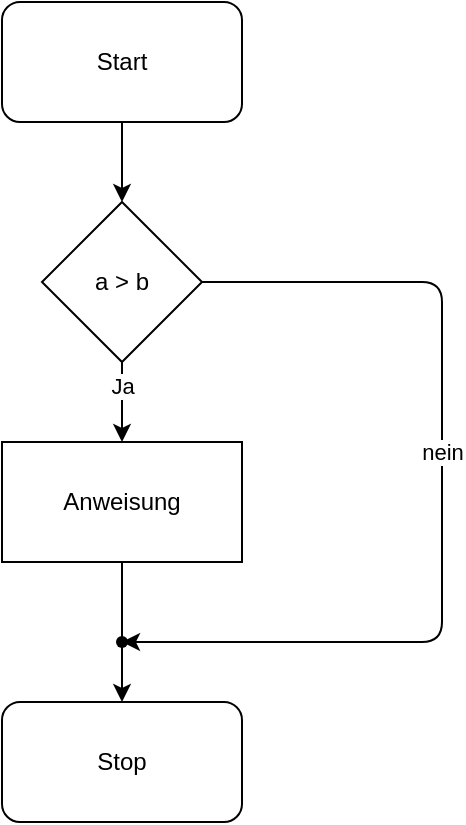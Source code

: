 <mxfile>
    <diagram id="ay4PgDP19M-thZAXrY4s" name="IF">
        <mxGraphModel dx="944" dy="501" grid="1" gridSize="10" guides="1" tooltips="1" connect="1" arrows="1" fold="1" page="1" pageScale="1" pageWidth="827" pageHeight="1169" math="0" shadow="0">
            <root>
                <mxCell id="0"/>
                <mxCell id="1" parent="0"/>
                <mxCell id="6" value="" style="edgeStyle=none;html=1;" edge="1" parent="1" source="2" target="4">
                    <mxGeometry relative="1" as="geometry"/>
                </mxCell>
                <mxCell id="2" value="Start" style="rounded=1;whiteSpace=wrap;html=1;" vertex="1" parent="1">
                    <mxGeometry x="220" y="20" width="120" height="60" as="geometry"/>
                </mxCell>
                <mxCell id="9" value="" style="edgeStyle=none;html=1;startArrow=none;" edge="1" parent="1" source="13" target="5">
                    <mxGeometry relative="1" as="geometry"/>
                </mxCell>
                <mxCell id="3" value="Anweisung" style="rounded=0;whiteSpace=wrap;html=1;" vertex="1" parent="1">
                    <mxGeometry x="220" y="240" width="120" height="60" as="geometry"/>
                </mxCell>
                <mxCell id="7" value="" style="edgeStyle=none;html=1;" edge="1" parent="1" source="4" target="3">
                    <mxGeometry relative="1" as="geometry"/>
                </mxCell>
                <mxCell id="8" value="Ja" style="edgeLabel;html=1;align=center;verticalAlign=middle;resizable=0;points=[];" vertex="1" connectable="0" parent="7">
                    <mxGeometry x="-0.426" relative="1" as="geometry">
                        <mxPoint as="offset"/>
                    </mxGeometry>
                </mxCell>
                <mxCell id="14" value="" style="edgeStyle=none;html=1;entryX=0.617;entryY=0.47;entryDx=0;entryDy=0;entryPerimeter=0;" edge="1" parent="1" source="4" target="13">
                    <mxGeometry relative="1" as="geometry">
                        <mxPoint x="470" y="360" as="targetPoint"/>
                        <Array as="points">
                            <mxPoint x="440" y="160"/>
                            <mxPoint x="440" y="340"/>
                        </Array>
                    </mxGeometry>
                </mxCell>
                <mxCell id="16" value="nein" style="edgeLabel;html=1;align=center;verticalAlign=middle;resizable=0;points=[];" vertex="1" connectable="0" parent="14">
                    <mxGeometry x="-0.113" relative="1" as="geometry">
                        <mxPoint y="1" as="offset"/>
                    </mxGeometry>
                </mxCell>
                <mxCell id="4" value="a &amp;gt; b" style="rhombus;whiteSpace=wrap;html=1;" vertex="1" parent="1">
                    <mxGeometry x="240" y="120" width="80" height="80" as="geometry"/>
                </mxCell>
                <mxCell id="5" value="Stop" style="rounded=1;whiteSpace=wrap;html=1;" vertex="1" parent="1">
                    <mxGeometry x="220" y="370" width="120" height="60" as="geometry"/>
                </mxCell>
                <mxCell id="13" value="" style="shape=waypoint;sketch=0;size=6;pointerEvents=1;points=[];fillColor=default;resizable=0;rotatable=0;perimeter=centerPerimeter;snapToPoint=1;" vertex="1" parent="1">
                    <mxGeometry x="260" y="320" width="40" height="40" as="geometry"/>
                </mxCell>
                <mxCell id="15" value="" style="edgeStyle=none;html=1;endArrow=none;" edge="1" parent="1" source="3" target="13">
                    <mxGeometry relative="1" as="geometry">
                        <mxPoint x="280" y="300" as="sourcePoint"/>
                        <mxPoint x="280" y="370" as="targetPoint"/>
                    </mxGeometry>
                </mxCell>
            </root>
        </mxGraphModel>
    </diagram>
    <diagram name="IF_ELSE" id="NsHBAork6gkA8MiRtIZa">
        <mxGraphModel dx="944" dy="501" grid="1" gridSize="10" guides="1" tooltips="1" connect="1" arrows="1" fold="1" page="1" pageScale="1" pageWidth="827" pageHeight="1169" math="0" shadow="0">
            <root>
                <mxCell id="kFa9sKDXYtgOmey_jSdH-0"/>
                <mxCell id="kFa9sKDXYtgOmey_jSdH-1" parent="kFa9sKDXYtgOmey_jSdH-0"/>
                <mxCell id="kFa9sKDXYtgOmey_jSdH-2" value="" style="edgeStyle=none;html=1;" edge="1" parent="kFa9sKDXYtgOmey_jSdH-1" source="kFa9sKDXYtgOmey_jSdH-3" target="kFa9sKDXYtgOmey_jSdH-10">
                    <mxGeometry relative="1" as="geometry"/>
                </mxCell>
                <mxCell id="kFa9sKDXYtgOmey_jSdH-3" value="Start" style="rounded=1;whiteSpace=wrap;html=1;" vertex="1" parent="kFa9sKDXYtgOmey_jSdH-1">
                    <mxGeometry x="220" y="20" width="120" height="60" as="geometry"/>
                </mxCell>
                <mxCell id="kFa9sKDXYtgOmey_jSdH-16" value="" style="edgeStyle=none;html=1;" edge="1" parent="kFa9sKDXYtgOmey_jSdH-1" source="kFa9sKDXYtgOmey_jSdH-10" target="kFa9sKDXYtgOmey_jSdH-15">
                    <mxGeometry relative="1" as="geometry">
                        <Array as="points">
                            <mxPoint x="160" y="160"/>
                        </Array>
                    </mxGeometry>
                </mxCell>
                <mxCell id="kFa9sKDXYtgOmey_jSdH-18" value="Ja" style="edgeLabel;html=1;align=center;verticalAlign=middle;resizable=0;points=[];" vertex="1" connectable="0" parent="kFa9sKDXYtgOmey_jSdH-16">
                    <mxGeometry x="-0.314" y="-2" relative="1" as="geometry">
                        <mxPoint x="-1" as="offset"/>
                    </mxGeometry>
                </mxCell>
                <mxCell id="kFa9sKDXYtgOmey_jSdH-10" value="a &amp;gt; b" style="rhombus;whiteSpace=wrap;html=1;" vertex="1" parent="kFa9sKDXYtgOmey_jSdH-1">
                    <mxGeometry x="240" y="120" width="80" height="80" as="geometry"/>
                </mxCell>
                <mxCell id="kFa9sKDXYtgOmey_jSdH-11" value="Stop" style="rounded=1;whiteSpace=wrap;html=1;" vertex="1" parent="kFa9sKDXYtgOmey_jSdH-1">
                    <mxGeometry x="220" y="390" width="120" height="60" as="geometry"/>
                </mxCell>
                <mxCell id="kFa9sKDXYtgOmey_jSdH-23" value="" style="edgeStyle=none;html=1;" edge="1" parent="kFa9sKDXYtgOmey_jSdH-1" source="kFa9sKDXYtgOmey_jSdH-14" target="kFa9sKDXYtgOmey_jSdH-22">
                    <mxGeometry relative="1" as="geometry">
                        <Array as="points">
                            <mxPoint x="400" y="360"/>
                        </Array>
                    </mxGeometry>
                </mxCell>
                <mxCell id="kFa9sKDXYtgOmey_jSdH-14" value="Anweisung 2" style="rounded=0;whiteSpace=wrap;html=1;" vertex="1" parent="kFa9sKDXYtgOmey_jSdH-1">
                    <mxGeometry x="340" y="240" width="120" height="60" as="geometry"/>
                </mxCell>
                <mxCell id="kFa9sKDXYtgOmey_jSdH-21" value="" style="edgeStyle=none;html=1;" edge="1" parent="kFa9sKDXYtgOmey_jSdH-1" source="kFa9sKDXYtgOmey_jSdH-15" target="kFa9sKDXYtgOmey_jSdH-20">
                    <mxGeometry relative="1" as="geometry">
                        <Array as="points">
                            <mxPoint x="160" y="360"/>
                        </Array>
                    </mxGeometry>
                </mxCell>
                <mxCell id="kFa9sKDXYtgOmey_jSdH-15" value="&#10;&#10;&lt;span style=&quot;color: rgb(240, 240, 240); font-family: helvetica; font-size: 12px; font-style: normal; font-weight: 400; letter-spacing: normal; text-align: center; text-indent: 0px; text-transform: none; word-spacing: 0px; background-color: rgb(42, 42, 42); display: inline; float: none;&quot;&gt;Anweisung 1&lt;/span&gt;&#10;&#10;" style="whiteSpace=wrap;html=1;" vertex="1" parent="kFa9sKDXYtgOmey_jSdH-1">
                    <mxGeometry x="100" y="240" width="120" height="60" as="geometry"/>
                </mxCell>
                <mxCell id="kFa9sKDXYtgOmey_jSdH-17" value="" style="endArrow=classic;html=1;entryX=0.5;entryY=0;entryDx=0;entryDy=0;exitX=1;exitY=0.5;exitDx=0;exitDy=0;" edge="1" parent="kFa9sKDXYtgOmey_jSdH-1" source="kFa9sKDXYtgOmey_jSdH-10" target="kFa9sKDXYtgOmey_jSdH-14">
                    <mxGeometry width="50" height="50" relative="1" as="geometry">
                        <mxPoint x="350" y="210" as="sourcePoint"/>
                        <mxPoint x="370" y="130" as="targetPoint"/>
                        <Array as="points">
                            <mxPoint x="400" y="160"/>
                        </Array>
                    </mxGeometry>
                </mxCell>
                <mxCell id="kFa9sKDXYtgOmey_jSdH-19" value="Nein" style="edgeLabel;html=1;align=center;verticalAlign=middle;resizable=0;points=[];" vertex="1" connectable="0" parent="kFa9sKDXYtgOmey_jSdH-17">
                    <mxGeometry x="-0.329" y="-1" relative="1" as="geometry">
                        <mxPoint x="-1" as="offset"/>
                    </mxGeometry>
                </mxCell>
                <mxCell id="kFa9sKDXYtgOmey_jSdH-24" value="" style="endArrow=classic;html=1;entryX=0.5;entryY=0;entryDx=0;entryDy=0;startArrow=none;" edge="1" parent="kFa9sKDXYtgOmey_jSdH-1" source="kFa9sKDXYtgOmey_jSdH-20" target="kFa9sKDXYtgOmey_jSdH-11">
                    <mxGeometry width="50" height="50" relative="1" as="geometry">
                        <mxPoint x="280" y="360" as="sourcePoint"/>
                        <mxPoint x="250" y="240" as="targetPoint"/>
                    </mxGeometry>
                </mxCell>
                <mxCell id="kFa9sKDXYtgOmey_jSdH-20" value="" style="shape=waypoint;sketch=0;size=6;pointerEvents=1;points=[];fillColor=default;resizable=0;rotatable=0;perimeter=centerPerimeter;snapToPoint=1;" vertex="1" parent="kFa9sKDXYtgOmey_jSdH-1">
                    <mxGeometry x="260" y="340" width="40" height="40" as="geometry"/>
                </mxCell>
                <mxCell id="kFa9sKDXYtgOmey_jSdH-25" value="" style="endArrow=none;html=1;entryDx=0;entryDy=0;startArrow=none;" edge="1" parent="kFa9sKDXYtgOmey_jSdH-1" source="kFa9sKDXYtgOmey_jSdH-22" target="kFa9sKDXYtgOmey_jSdH-20">
                    <mxGeometry width="50" height="50" relative="1" as="geometry">
                        <mxPoint x="280" y="360" as="sourcePoint"/>
                        <mxPoint x="280" y="390" as="targetPoint"/>
                    </mxGeometry>
                </mxCell>
                <mxCell id="kFa9sKDXYtgOmey_jSdH-22" value="" style="shape=waypoint;sketch=0;size=6;pointerEvents=1;points=[];fillColor=default;resizable=0;rotatable=0;perimeter=centerPerimeter;snapToPoint=1;rounded=0;" vertex="1" parent="kFa9sKDXYtgOmey_jSdH-1">
                    <mxGeometry x="260" y="340" width="40" height="40" as="geometry"/>
                </mxCell>
                <mxCell id="kFa9sKDXYtgOmey_jSdH-26" value="" style="endArrow=none;html=1;entryDx=0;entryDy=0;" edge="1" parent="kFa9sKDXYtgOmey_jSdH-1" target="kFa9sKDXYtgOmey_jSdH-22">
                    <mxGeometry width="50" height="50" relative="1" as="geometry">
                        <mxPoint x="280" y="360" as="sourcePoint"/>
                        <mxPoint x="280" y="360" as="targetPoint"/>
                    </mxGeometry>
                </mxCell>
            </root>
        </mxGraphModel>
    </diagram>
    <diagram name="ELSE_IF" id="ourwbmO8lsiAtLG60SJ_">
        <mxGraphModel dx="1102" dy="585" grid="1" gridSize="10" guides="1" tooltips="1" connect="1" arrows="1" fold="1" page="1" pageScale="1" pageWidth="827" pageHeight="1169" math="0" shadow="0">
            <root>
                <mxCell id="DGFS6RXGSOBxKA--PdRy-0"/>
                <mxCell id="DGFS6RXGSOBxKA--PdRy-1" parent="DGFS6RXGSOBxKA--PdRy-0"/>
                <mxCell id="DGFS6RXGSOBxKA--PdRy-2" value="" style="edgeStyle=none;html=1;" edge="1" parent="DGFS6RXGSOBxKA--PdRy-1" source="DGFS6RXGSOBxKA--PdRy-3" target="DGFS6RXGSOBxKA--PdRy-10">
                    <mxGeometry relative="1" as="geometry"/>
                </mxCell>
                <mxCell id="DGFS6RXGSOBxKA--PdRy-3" value="Start" style="rounded=1;whiteSpace=wrap;html=1;" vertex="1" parent="DGFS6RXGSOBxKA--PdRy-1">
                    <mxGeometry x="220" y="20" width="120" height="60" as="geometry"/>
                </mxCell>
                <mxCell id="WhtfuGE_pochCq7ILnbS-3" value="" style="edgeStyle=none;html=1;" edge="1" parent="DGFS6RXGSOBxKA--PdRy-1" source="DGFS6RXGSOBxKA--PdRy-10" target="WhtfuGE_pochCq7ILnbS-2">
                    <mxGeometry relative="1" as="geometry"/>
                </mxCell>
                <mxCell id="WhtfuGE_pochCq7ILnbS-5" value="Ja" style="edgeLabel;html=1;align=center;verticalAlign=middle;resizable=0;points=[];" vertex="1" connectable="0" parent="WhtfuGE_pochCq7ILnbS-3">
                    <mxGeometry x="-0.271" y="-1" relative="1" as="geometry">
                        <mxPoint as="offset"/>
                    </mxGeometry>
                </mxCell>
                <mxCell id="WhtfuGE_pochCq7ILnbS-9" value="" style="edgeStyle=none;html=1;" edge="1" parent="DGFS6RXGSOBxKA--PdRy-1" source="DGFS6RXGSOBxKA--PdRy-10" target="WhtfuGE_pochCq7ILnbS-7">
                    <mxGeometry relative="1" as="geometry">
                        <Array as="points">
                            <mxPoint x="450" y="160"/>
                        </Array>
                    </mxGeometry>
                </mxCell>
                <mxCell id="WhtfuGE_pochCq7ILnbS-10" value="Nein" style="edgeLabel;html=1;align=center;verticalAlign=middle;resizable=0;points=[];" vertex="1" connectable="0" parent="WhtfuGE_pochCq7ILnbS-9">
                    <mxGeometry x="-0.282" y="1" relative="1" as="geometry">
                        <mxPoint x="-1" as="offset"/>
                    </mxGeometry>
                </mxCell>
                <mxCell id="DGFS6RXGSOBxKA--PdRy-10" value="ist J. älter?" style="rhombus;whiteSpace=wrap;html=1;" vertex="1" parent="DGFS6RXGSOBxKA--PdRy-1">
                    <mxGeometry x="240" y="120" width="80" height="80" as="geometry"/>
                </mxCell>
                <mxCell id="DGFS6RXGSOBxKA--PdRy-11" value="Stop" style="rounded=1;whiteSpace=wrap;html=1;" vertex="1" parent="DGFS6RXGSOBxKA--PdRy-1">
                    <mxGeometry x="220" y="480" width="120" height="60" as="geometry"/>
                </mxCell>
                <mxCell id="WhtfuGE_pochCq7ILnbS-4" value="" style="edgeStyle=none;html=1;startArrow=none;" edge="1" parent="DGFS6RXGSOBxKA--PdRy-1" source="WhtfuGE_pochCq7ILnbS-16" target="DGFS6RXGSOBxKA--PdRy-11">
                    <mxGeometry relative="1" as="geometry"/>
                </mxCell>
                <mxCell id="WhtfuGE_pochCq7ILnbS-2" value="&quot;J. ist älter&quot;" style="shape=parallelogram;perimeter=parallelogramPerimeter;whiteSpace=wrap;html=1;fixedSize=1;" vertex="1" parent="DGFS6RXGSOBxKA--PdRy-1">
                    <mxGeometry x="220" y="260" width="120" height="60" as="geometry"/>
                </mxCell>
                <mxCell id="WhtfuGE_pochCq7ILnbS-12" value="" style="edgeStyle=none;html=1;" edge="1" parent="DGFS6RXGSOBxKA--PdRy-1" target="WhtfuGE_pochCq7ILnbS-11">
                    <mxGeometry relative="1" as="geometry">
                        <mxPoint x="450" y="300.0" as="sourcePoint"/>
                    </mxGeometry>
                </mxCell>
                <mxCell id="WhtfuGE_pochCq7ILnbS-13" value="Ja" style="edgeLabel;html=1;align=center;verticalAlign=middle;resizable=0;points=[];" vertex="1" connectable="0" parent="WhtfuGE_pochCq7ILnbS-12">
                    <mxGeometry x="-0.346" y="-1" relative="1" as="geometry">
                        <mxPoint as="offset"/>
                    </mxGeometry>
                </mxCell>
                <mxCell id="WhtfuGE_pochCq7ILnbS-15" value="" style="edgeStyle=none;html=1;" edge="1" parent="DGFS6RXGSOBxKA--PdRy-1">
                    <mxGeometry relative="1" as="geometry">
                        <mxPoint x="490" y="260" as="sourcePoint"/>
                        <mxPoint x="640" y="360" as="targetPoint"/>
                        <Array as="points">
                            <mxPoint x="640" y="260"/>
                        </Array>
                    </mxGeometry>
                </mxCell>
                <mxCell id="WhtfuGE_pochCq7ILnbS-21" value="Nein" style="edgeLabel;html=1;align=center;verticalAlign=middle;resizable=0;points=[];" vertex="1" connectable="0" parent="WhtfuGE_pochCq7ILnbS-15">
                    <mxGeometry x="-0.09" y="-1" relative="1" as="geometry">
                        <mxPoint x="-1" as="offset"/>
                    </mxGeometry>
                </mxCell>
                <mxCell id="WhtfuGE_pochCq7ILnbS-7" value="ist J. gleich alt?" style="rhombus;whiteSpace=wrap;html=1;" vertex="1" parent="DGFS6RXGSOBxKA--PdRy-1">
                    <mxGeometry x="410" y="220" width="80" height="80" as="geometry"/>
                </mxCell>
                <mxCell id="WhtfuGE_pochCq7ILnbS-17" value="" style="edgeStyle=none;html=1;" edge="1" parent="DGFS6RXGSOBxKA--PdRy-1" source="WhtfuGE_pochCq7ILnbS-11" target="WhtfuGE_pochCq7ILnbS-16">
                    <mxGeometry relative="1" as="geometry">
                        <Array as="points">
                            <mxPoint x="450" y="400"/>
                        </Array>
                    </mxGeometry>
                </mxCell>
                <mxCell id="WhtfuGE_pochCq7ILnbS-11" value="&quot;John ist gleich alt&quot;" style="shape=parallelogram;perimeter=parallelogramPerimeter;whiteSpace=wrap;html=1;fixedSize=1;" vertex="1" parent="DGFS6RXGSOBxKA--PdRy-1">
                    <mxGeometry x="375" y="360" width="150" height="60" as="geometry"/>
                </mxCell>
                <mxCell id="WhtfuGE_pochCq7ILnbS-20" value="" style="edgeStyle=none;html=1;entryX=0.557;entryY=1.116;entryDx=0;entryDy=0;entryPerimeter=0;" edge="1" parent="DGFS6RXGSOBxKA--PdRy-1" source="WhtfuGE_pochCq7ILnbS-14" target="WhtfuGE_pochCq7ILnbS-19">
                    <mxGeometry relative="1" as="geometry">
                        <Array as="points">
                            <mxPoint x="640" y="420"/>
                            <mxPoint x="640" y="460"/>
                        </Array>
                    </mxGeometry>
                </mxCell>
                <mxCell id="WhtfuGE_pochCq7ILnbS-14" value="&quot;J. ist jünger&quot;" style="shape=parallelogram;perimeter=parallelogramPerimeter;whiteSpace=wrap;html=1;fixedSize=1;" vertex="1" parent="DGFS6RXGSOBxKA--PdRy-1">
                    <mxGeometry x="580" y="310" width="120" height="60" as="geometry"/>
                </mxCell>
                <mxCell id="WhtfuGE_pochCq7ILnbS-16" value="" style="shape=waypoint;sketch=0;size=6;pointerEvents=1;points=[];fillColor=default;resizable=0;rotatable=0;perimeter=centerPerimeter;snapToPoint=1;" vertex="1" parent="DGFS6RXGSOBxKA--PdRy-1">
                    <mxGeometry x="260" y="380" width="40" height="40" as="geometry"/>
                </mxCell>
                <mxCell id="WhtfuGE_pochCq7ILnbS-18" value="" style="edgeStyle=none;html=1;endArrow=none;" edge="1" parent="DGFS6RXGSOBxKA--PdRy-1" source="WhtfuGE_pochCq7ILnbS-2" target="WhtfuGE_pochCq7ILnbS-16">
                    <mxGeometry relative="1" as="geometry">
                        <mxPoint x="280" y="320" as="sourcePoint"/>
                        <mxPoint x="280" y="440" as="targetPoint"/>
                    </mxGeometry>
                </mxCell>
                <mxCell id="WhtfuGE_pochCq7ILnbS-19" value="" style="shape=waypoint;sketch=0;size=6;pointerEvents=1;points=[];fillColor=default;resizable=0;rotatable=0;perimeter=centerPerimeter;snapToPoint=1;" vertex="1" parent="DGFS6RXGSOBxKA--PdRy-1">
                    <mxGeometry x="260" y="440" width="40" height="40" as="geometry"/>
                </mxCell>
            </root>
        </mxGraphModel>
    </diagram>
</mxfile>
